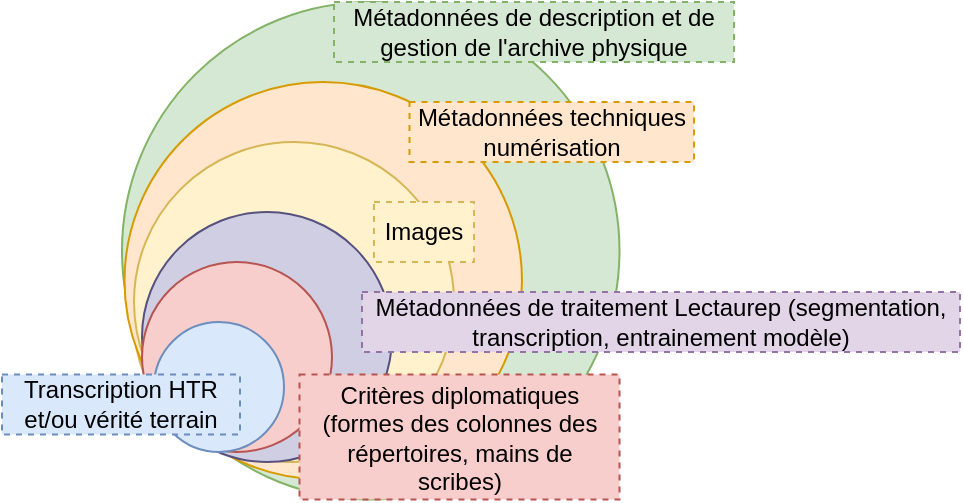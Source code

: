 <mxfile version="13.6.4" type="device"><diagram id="EaFC9FikvSDPZ_GlclSW" name="Page-1"><mxGraphModel dx="1426" dy="803" grid="1" gridSize="10" guides="1" tooltips="1" connect="1" arrows="1" fold="1" page="1" pageScale="1" pageWidth="827" pageHeight="1169" math="0" shadow="0"><root><mxCell id="0"/><mxCell id="1" parent="0"/><mxCell id="f2eIwAqN8EYpazgMdvK--16" value="" style="ellipse;whiteSpace=wrap;html=1;aspect=fixed;fillColor=#fff2cc;strokeColor=#d6b656;" vertex="1" parent="1"><mxGeometry x="276" y="450" width="140" height="140" as="geometry"/></mxCell><mxCell id="f2eIwAqN8EYpazgMdvK--2" value="" style="ellipse;whiteSpace=wrap;html=1;aspect=fixed;fillColor=#d5e8d4;strokeColor=#82b366;" vertex="1" parent="1"><mxGeometry x="270" y="360" width="248.75" height="248.75" as="geometry"/></mxCell><mxCell id="f2eIwAqN8EYpazgMdvK--3" value="" style="ellipse;whiteSpace=wrap;html=1;aspect=fixed;fillColor=#ffe6cc;strokeColor=#d79b00;" vertex="1" parent="1"><mxGeometry x="271.25" y="400" width="198.75" height="198.75" as="geometry"/></mxCell><mxCell id="f2eIwAqN8EYpazgMdvK--4" value="" style="ellipse;whiteSpace=wrap;html=1;aspect=fixed;fillColor=#fff2cc;strokeColor=#d6b656;" vertex="1" parent="1"><mxGeometry x="276" y="430" width="160" height="160" as="geometry"/></mxCell><mxCell id="f2eIwAqN8EYpazgMdvK--8" value="Images" style="text;html=1;strokeColor=#d6b656;fillColor=#fff2cc;align=center;verticalAlign=middle;whiteSpace=wrap;rounded=0;dashed=1;" vertex="1" parent="1"><mxGeometry x="396" y="460" width="50" height="30" as="geometry"/></mxCell><mxCell id="f2eIwAqN8EYpazgMdvK--9" value="Métadonnées techniques numérisation" style="text;html=1;strokeColor=#d79b00;fillColor=#ffe6cc;align=center;verticalAlign=middle;whiteSpace=wrap;rounded=0;dashed=1;" vertex="1" parent="1"><mxGeometry x="413.75" y="410" width="142.25" height="30" as="geometry"/></mxCell><mxCell id="f2eIwAqN8EYpazgMdvK--10" value="Métadonnées de description et de gestion de l'archive physique" style="text;html=1;strokeColor=#82b366;fillColor=#d5e8d4;align=center;verticalAlign=middle;whiteSpace=wrap;rounded=0;dashed=1;" vertex="1" parent="1"><mxGeometry x="376" y="360" width="200" height="30" as="geometry"/></mxCell><mxCell id="f2eIwAqN8EYpazgMdvK--17" value="" style="ellipse;whiteSpace=wrap;html=1;aspect=fixed;fillColor=#d0cee2;strokeColor=#56517e;" vertex="1" parent="1"><mxGeometry x="280" y="465" width="125" height="125" as="geometry"/></mxCell><mxCell id="f2eIwAqN8EYpazgMdvK--19" value="Métadonnées de traitement Lectaurep (segmentation, transcription, entrainement modèle) " style="text;html=1;strokeColor=#9673a6;fillColor=#e1d5e7;align=center;verticalAlign=middle;whiteSpace=wrap;rounded=0;dashed=1;" vertex="1" parent="1"><mxGeometry x="390" y="505" width="299" height="30" as="geometry"/></mxCell><mxCell id="f2eIwAqN8EYpazgMdvK--20" value="" style="ellipse;whiteSpace=wrap;html=1;aspect=fixed;fillColor=#f8cecc;strokeColor=#b85450;" vertex="1" parent="1"><mxGeometry x="280" y="490" width="95" height="95" as="geometry"/></mxCell><mxCell id="f2eIwAqN8EYpazgMdvK--21" value="" style="ellipse;whiteSpace=wrap;html=1;aspect=fixed;fillColor=#dae8fc;strokeColor=#6c8ebf;" vertex="1" parent="1"><mxGeometry x="286" y="520" width="65" height="65" as="geometry"/></mxCell><mxCell id="f2eIwAqN8EYpazgMdvK--22" value="Critères diplomatiques (formes des colonnes des répertoires, mains de scribes)" style="text;html=1;strokeColor=#b85450;fillColor=#f8cecc;align=center;verticalAlign=middle;whiteSpace=wrap;rounded=0;dashed=1;" vertex="1" parent="1"><mxGeometry x="358.75" y="546.25" width="160" height="62.5" as="geometry"/></mxCell><mxCell id="f2eIwAqN8EYpazgMdvK--23" value="Transcription HTR et/ou vérité terrain" style="text;html=1;strokeColor=#6c8ebf;fillColor=#dae8fc;align=center;verticalAlign=middle;whiteSpace=wrap;rounded=0;dashed=1;" vertex="1" parent="1"><mxGeometry x="210" y="546.25" width="119" height="30" as="geometry"/></mxCell></root></mxGraphModel></diagram></mxfile>